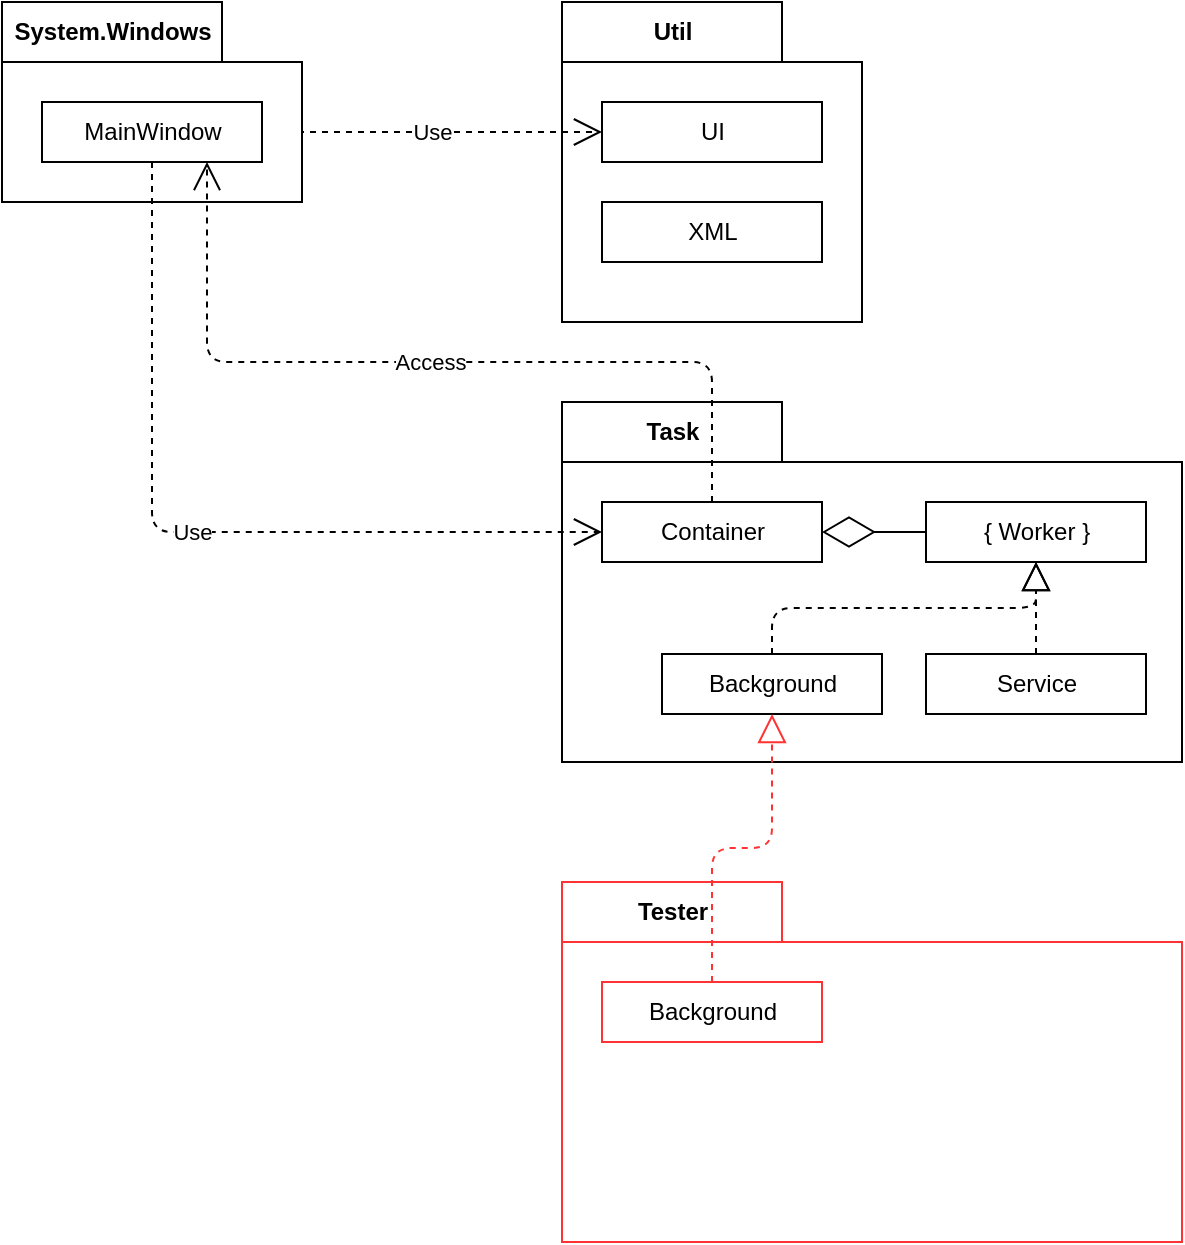 <mxfile>
    <diagram id="dzH8AbBxTpVTIcs8sDzF" name="Packages">
        <mxGraphModel dx="2794" dy="498" grid="1" gridSize="10" guides="1" tooltips="0" connect="1" arrows="1" fold="1" page="1" pageScale="1" pageWidth="1654" pageHeight="1169" math="0" shadow="0">
            <root>
                <mxCell id="0"/>
                <mxCell id="1" parent="0"/>
                <mxCell id="117" value="Util" style="shape=folder;fontStyle=1;tabWidth=110;tabHeight=30;tabPosition=left;html=1;boundedLbl=1;labelInHeader=1;container=1;collapsible=0;recursiveResize=0;" parent="1" vertex="1">
                    <mxGeometry x="-1320" y="40" width="150" height="160" as="geometry"/>
                </mxCell>
                <mxCell id="118" value="UI" style="html=1;" parent="117" vertex="1">
                    <mxGeometry width="110" height="30" relative="1" as="geometry">
                        <mxPoint x="20" y="50" as="offset"/>
                    </mxGeometry>
                </mxCell>
                <mxCell id="119" value="XML" style="html=1;" parent="117" vertex="1">
                    <mxGeometry x="20" y="100" width="110" height="30" as="geometry"/>
                </mxCell>
                <mxCell id="120" value="Use" style="endArrow=open;endSize=12;dashed=1;html=1;exitX=1;exitY=0.5;exitDx=0;exitDy=0;entryX=0;entryY=0.5;entryDx=0;entryDy=0;" parent="1" source="122" target="118" edge="1">
                    <mxGeometry width="160" relative="1" as="geometry">
                        <mxPoint x="-1030" y="260" as="sourcePoint"/>
                        <mxPoint x="-870" y="260" as="targetPoint"/>
                    </mxGeometry>
                </mxCell>
                <mxCell id="121" value="System.Windows" style="shape=folder;fontStyle=1;tabWidth=110;tabHeight=30;tabPosition=left;html=1;boundedLbl=1;labelInHeader=1;container=1;collapsible=0;recursiveResize=0;" parent="1" vertex="1">
                    <mxGeometry x="-1600" y="40" width="150" height="100" as="geometry"/>
                </mxCell>
                <mxCell id="122" value="MainWindow" style="html=1;" parent="121" vertex="1">
                    <mxGeometry width="110" height="30" relative="1" as="geometry">
                        <mxPoint x="20" y="50" as="offset"/>
                    </mxGeometry>
                </mxCell>
                <mxCell id="123" value="Task" style="shape=folder;fontStyle=1;tabWidth=110;tabHeight=30;tabPosition=left;html=1;boundedLbl=1;labelInHeader=1;container=1;collapsible=0;recursiveResize=0;" parent="1" vertex="1">
                    <mxGeometry x="-1320" y="240" width="310" height="180" as="geometry"/>
                </mxCell>
                <mxCell id="124" value="Container" style="html=1;" parent="123" vertex="1">
                    <mxGeometry width="110" height="30" relative="1" as="geometry">
                        <mxPoint x="20" y="50" as="offset"/>
                    </mxGeometry>
                </mxCell>
                <mxCell id="125" value="{ Worker }" style="html=1;" parent="123" vertex="1">
                    <mxGeometry x="182" y="50" width="110" height="30" as="geometry"/>
                </mxCell>
                <mxCell id="126" value="" style="endArrow=diamondThin;endFill=0;endSize=24;html=1;entryX=1;entryY=0.5;entryDx=0;entryDy=0;exitX=0;exitY=0.5;exitDx=0;exitDy=0;" parent="123" source="125" target="124" edge="1">
                    <mxGeometry width="160" relative="1" as="geometry">
                        <mxPoint x="-40" y="-40" as="sourcePoint"/>
                        <mxPoint x="120" y="-40" as="targetPoint"/>
                    </mxGeometry>
                </mxCell>
                <mxCell id="136" value="Service" style="html=1;" parent="123" vertex="1">
                    <mxGeometry x="182" y="126" width="110" height="30" as="geometry"/>
                </mxCell>
                <mxCell id="138" value="Background" style="html=1;" parent="123" vertex="1">
                    <mxGeometry x="50" y="126" width="110" height="30" as="geometry"/>
                </mxCell>
                <mxCell id="139" value="" style="endArrow=block;dashed=1;endFill=0;endSize=12;html=1;exitX=0.5;exitY=0;exitDx=0;exitDy=0;entryX=0.5;entryY=1;entryDx=0;entryDy=0;edgeStyle=orthogonalEdgeStyle;" parent="123" source="138" target="125" edge="1">
                    <mxGeometry width="160" relative="1" as="geometry">
                        <mxPoint x="70" y="120" as="sourcePoint"/>
                        <mxPoint x="230" y="120" as="targetPoint"/>
                    </mxGeometry>
                </mxCell>
                <mxCell id="140" value="" style="endArrow=block;dashed=1;endFill=0;endSize=12;html=1;entryX=0.5;entryY=1;entryDx=0;entryDy=0;" parent="123" source="136" target="125" edge="1">
                    <mxGeometry width="160" relative="1" as="geometry">
                        <mxPoint x="70" y="120" as="sourcePoint"/>
                        <mxPoint x="230" y="120" as="targetPoint"/>
                    </mxGeometry>
                </mxCell>
                <mxCell id="127" value="Use" style="endArrow=open;endSize=12;dashed=1;html=1;exitX=0.5;exitY=1;exitDx=0;exitDy=0;entryX=0;entryY=0.5;entryDx=0;entryDy=0;edgeStyle=orthogonalEdgeStyle;" parent="1" source="122" target="124" edge="1">
                    <mxGeometry width="160" relative="1" as="geometry">
                        <mxPoint x="-1515" y="130" as="sourcePoint"/>
                        <mxPoint x="-1515" y="210" as="targetPoint"/>
                    </mxGeometry>
                </mxCell>
                <mxCell id="130" value="Access" style="endArrow=open;endSize=12;dashed=1;html=1;entryX=0.75;entryY=1;entryDx=0;entryDy=0;exitX=0.5;exitY=0;exitDx=0;exitDy=0;edgeStyle=orthogonalEdgeStyle;" parent="1" source="124" target="122" edge="1">
                    <mxGeometry width="160" relative="1" as="geometry">
                        <mxPoint x="-1440" y="260" as="sourcePoint"/>
                        <mxPoint x="-1280" y="260" as="targetPoint"/>
                        <Array as="points">
                            <mxPoint x="-1245" y="220"/>
                            <mxPoint x="-1497" y="220"/>
                        </Array>
                    </mxGeometry>
                </mxCell>
                <mxCell id="143" value="Tester" style="shape=folder;fontStyle=1;tabWidth=110;tabHeight=30;tabPosition=left;html=1;boundedLbl=1;labelInHeader=1;container=1;collapsible=0;recursiveResize=0;strokeColor=#FF3333;" parent="1" vertex="1">
                    <mxGeometry x="-1320" y="480" width="310" height="180" as="geometry"/>
                </mxCell>
                <mxCell id="144" value="Background" style="html=1;strokeColor=#FF3333;" parent="143" vertex="1">
                    <mxGeometry width="110" height="30" relative="1" as="geometry">
                        <mxPoint x="20" y="50" as="offset"/>
                    </mxGeometry>
                </mxCell>
                <mxCell id="154" value="" style="endArrow=block;dashed=1;endFill=0;endSize=12;html=1;exitX=0.5;exitY=0;exitDx=0;exitDy=0;entryX=0.5;entryY=1;entryDx=0;entryDy=0;edgeStyle=orthogonalEdgeStyle;strokeColor=#FF3333;" parent="1" source="144" target="138" edge="1">
                    <mxGeometry width="160" relative="1" as="geometry">
                        <mxPoint x="-1130" y="440" as="sourcePoint"/>
                        <mxPoint x="-970" y="440" as="targetPoint"/>
                    </mxGeometry>
                </mxCell>
            </root>
        </mxGraphModel>
    </diagram>
</mxfile>
